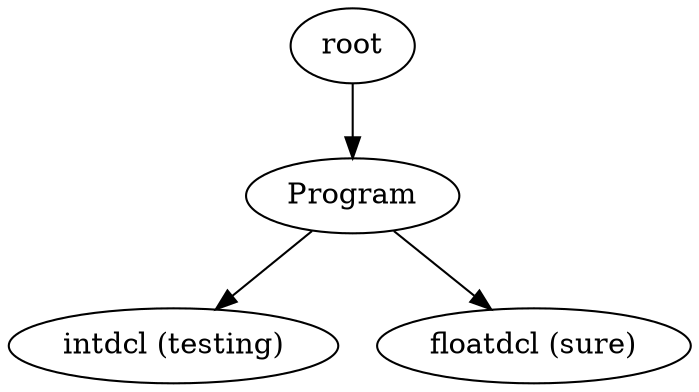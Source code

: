 digraph AST {
0 [label="Program"];
1 [label="intdcl (testing)"];
2 [label="floatdcl (sure)"];
0 -> 1;
0 -> 2;
root -> 0;
}